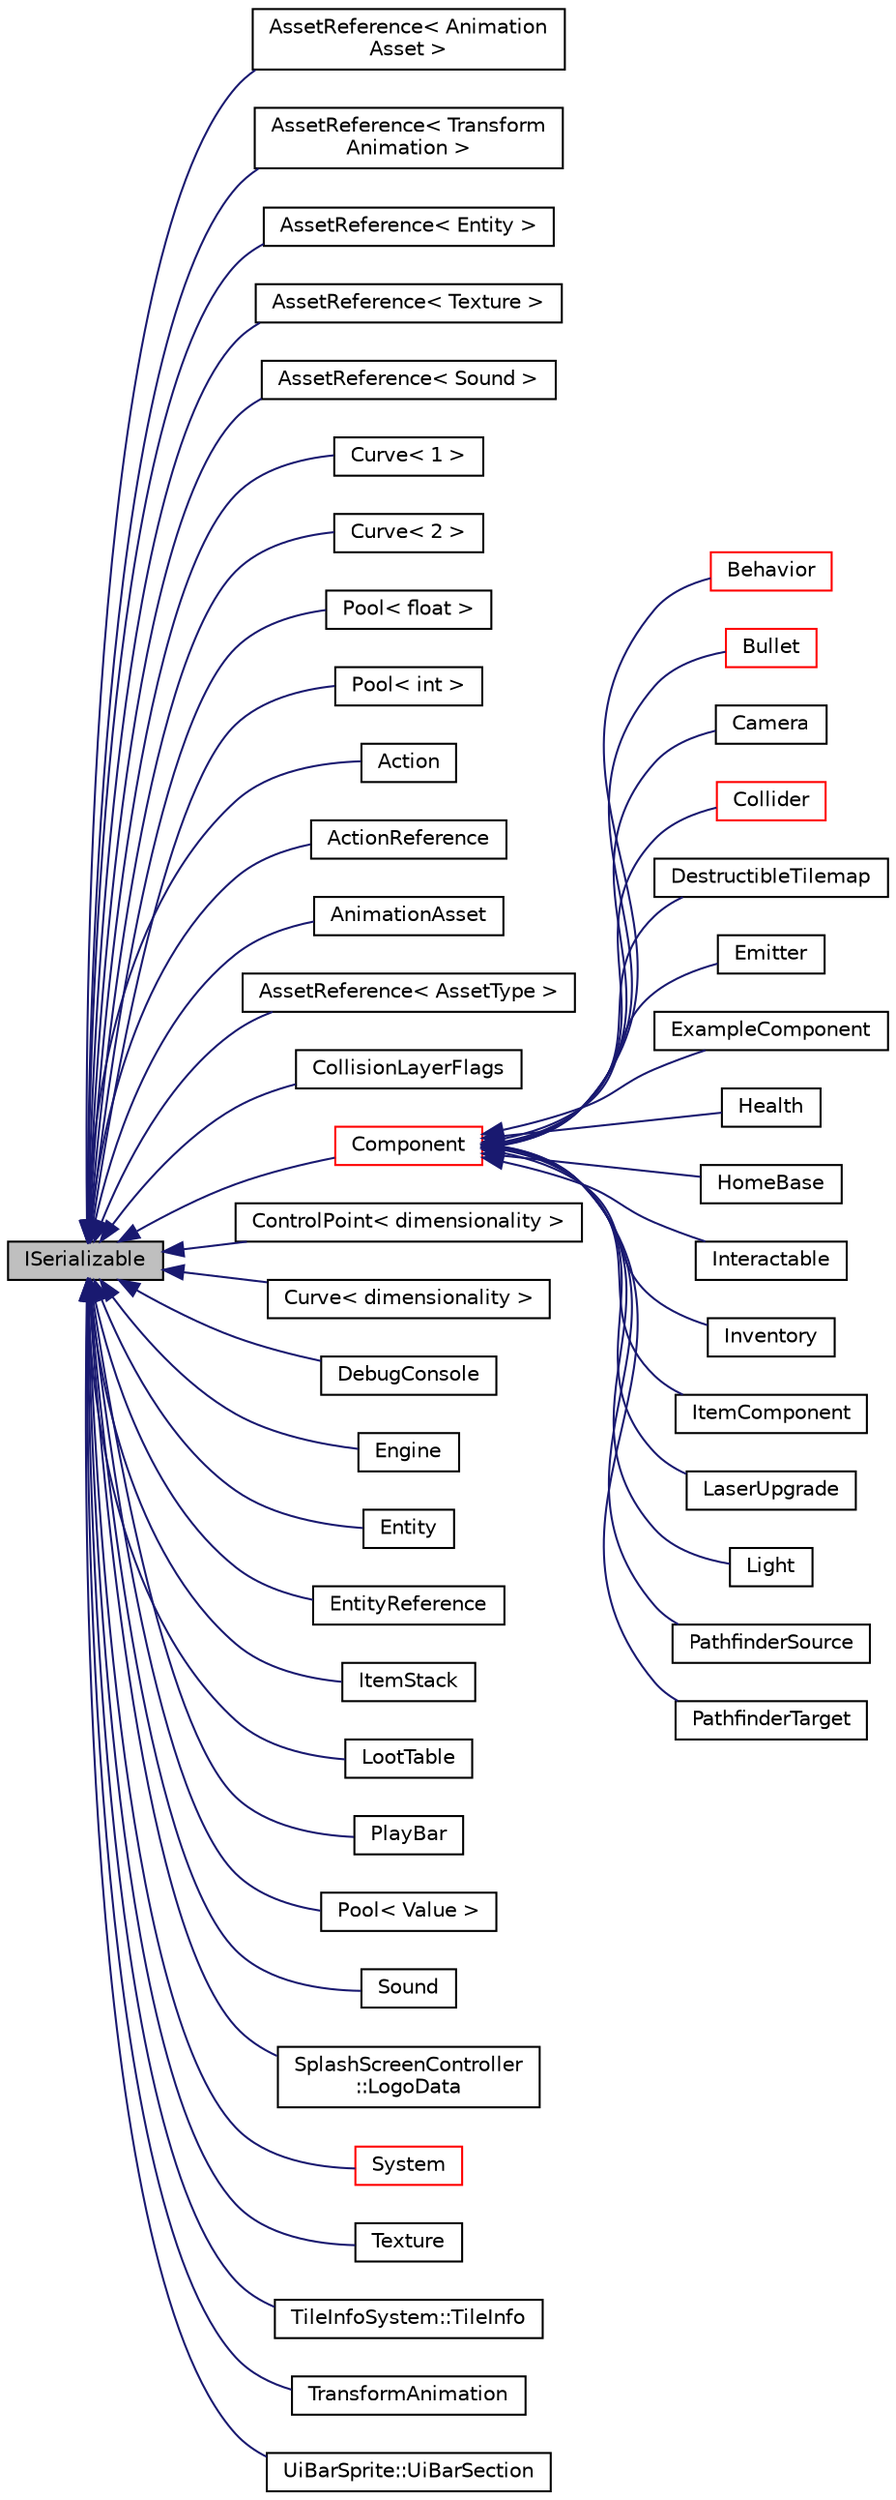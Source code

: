 digraph "ISerializable"
{
 // LATEX_PDF_SIZE
  edge [fontname="Helvetica",fontsize="10",labelfontname="Helvetica",labelfontsize="10"];
  node [fontname="Helvetica",fontsize="10",shape=record];
  rankdir="LR";
  Node1 [label="ISerializable",height=0.2,width=0.4,color="black", fillcolor="grey75", style="filled", fontcolor="black",tooltip="interface for all serializable objects"];
  Node1 -> Node2 [dir="back",color="midnightblue",fontsize="10",style="solid",fontname="Helvetica"];
  Node2 [label="AssetReference\< Animation\lAsset \>",height=0.2,width=0.4,color="black", fillcolor="white", style="filled",URL="$classAssetReference.html",tooltip=" "];
  Node1 -> Node3 [dir="back",color="midnightblue",fontsize="10",style="solid",fontname="Helvetica"];
  Node3 [label="AssetReference\< Transform\lAnimation \>",height=0.2,width=0.4,color="black", fillcolor="white", style="filled",URL="$classAssetReference.html",tooltip=" "];
  Node1 -> Node4 [dir="back",color="midnightblue",fontsize="10",style="solid",fontname="Helvetica"];
  Node4 [label="AssetReference\< Entity \>",height=0.2,width=0.4,color="black", fillcolor="white", style="filled",URL="$classAssetReference.html",tooltip=" "];
  Node1 -> Node5 [dir="back",color="midnightblue",fontsize="10",style="solid",fontname="Helvetica"];
  Node5 [label="AssetReference\< Texture \>",height=0.2,width=0.4,color="black", fillcolor="white", style="filled",URL="$classAssetReference.html",tooltip=" "];
  Node1 -> Node6 [dir="back",color="midnightblue",fontsize="10",style="solid",fontname="Helvetica"];
  Node6 [label="AssetReference\< Sound \>",height=0.2,width=0.4,color="black", fillcolor="white", style="filled",URL="$classAssetReference.html",tooltip=" "];
  Node1 -> Node7 [dir="back",color="midnightblue",fontsize="10",style="solid",fontname="Helvetica"];
  Node7 [label="Curve\< 1 \>",height=0.2,width=0.4,color="black", fillcolor="white", style="filled",URL="$classCurve.html",tooltip=" "];
  Node1 -> Node8 [dir="back",color="midnightblue",fontsize="10",style="solid",fontname="Helvetica"];
  Node8 [label="Curve\< 2 \>",height=0.2,width=0.4,color="black", fillcolor="white", style="filled",URL="$classCurve.html",tooltip=" "];
  Node1 -> Node9 [dir="back",color="midnightblue",fontsize="10",style="solid",fontname="Helvetica"];
  Node9 [label="Pool\< float \>",height=0.2,width=0.4,color="black", fillcolor="white", style="filled",URL="$classPool.html",tooltip=" "];
  Node1 -> Node10 [dir="back",color="midnightblue",fontsize="10",style="solid",fontname="Helvetica"];
  Node10 [label="Pool\< int \>",height=0.2,width=0.4,color="black", fillcolor="white", style="filled",URL="$classPool.html",tooltip=" "];
  Node1 -> Node11 [dir="back",color="midnightblue",fontsize="10",style="solid",fontname="Helvetica"];
  Node11 [label="Action",height=0.2,width=0.4,color="black", fillcolor="white", style="filled",URL="$classAction.html",tooltip="action class, used to track an action with dynamic input"];
  Node1 -> Node12 [dir="back",color="midnightblue",fontsize="10",style="solid",fontname="Helvetica"];
  Node12 [label="ActionReference",height=0.2,width=0.4,color="black", fillcolor="white", style="filled",URL="$classActionReference.html",tooltip="a reference to an Action"];
  Node1 -> Node13 [dir="back",color="midnightblue",fontsize="10",style="solid",fontname="Helvetica"];
  Node13 [label="AnimationAsset",height=0.2,width=0.4,color="black", fillcolor="white", style="filled",URL="$classAnimationAsset.html",tooltip=" "];
  Node1 -> Node14 [dir="back",color="midnightblue",fontsize="10",style="solid",fontname="Helvetica"];
  Node14 [label="AssetReference\< AssetType \>",height=0.2,width=0.4,color="black", fillcolor="white", style="filled",URL="$classAssetReference.html",tooltip="a reference to an Asset"];
  Node1 -> Node15 [dir="back",color="midnightblue",fontsize="10",style="solid",fontname="Helvetica"];
  Node15 [label="CollisionLayerFlags",height=0.2,width=0.4,color="black", fillcolor="white", style="filled",URL="$classCollisionLayerFlags.html",tooltip=" "];
  Node1 -> Node16 [dir="back",color="midnightblue",fontsize="10",style="solid",fontname="Helvetica"];
  Node16 [label="Component",height=0.2,width=0.4,color="red", fillcolor="white", style="filled",URL="$classComponent.html",tooltip=" "];
  Node16 -> Node17 [dir="back",color="midnightblue",fontsize="10",style="solid",fontname="Helvetica"];
  Node17 [label="Behavior",height=0.2,width=0.4,color="red", fillcolor="white", style="filled",URL="$classBehavior.html",tooltip=" "];
  Node16 -> Node48 [dir="back",color="midnightblue",fontsize="10",style="solid",fontname="Helvetica"];
  Node48 [label="Bullet",height=0.2,width=0.4,color="red", fillcolor="white", style="filled",URL="$classBullet.html",tooltip="Component that destroys itself and deals damage on contact."];
  Node16 -> Node51 [dir="back",color="midnightblue",fontsize="10",style="solid",fontname="Helvetica"];
  Node51 [label="Camera",height=0.2,width=0.4,color="black", fillcolor="white", style="filled",URL="$classCamera.html",tooltip="Handles camera and coordinate systems / spaces."];
  Node16 -> Node52 [dir="back",color="midnightblue",fontsize="10",style="solid",fontname="Helvetica"];
  Node52 [label="Collider",height=0.2,width=0.4,color="red", fillcolor="white", style="filled",URL="$classCollider.html",tooltip="component which is used for detecting collisions and information about them"];
  Node16 -> Node55 [dir="back",color="midnightblue",fontsize="10",style="solid",fontname="Helvetica"];
  Node55 [label="DestructibleTilemap",height=0.2,width=0.4,color="black", fillcolor="white", style="filled",URL="$classDestructibleTilemap.html",tooltip="Component responsible for handling the breaking of tiles with varrying strengths."];
  Node16 -> Node56 [dir="back",color="midnightblue",fontsize="10",style="solid",fontname="Helvetica"];
  Node56 [label="Emitter",height=0.2,width=0.4,color="black", fillcolor="white", style="filled",URL="$classEmitter.html",tooltip="Emitter component - controls timing and behavior of particles."];
  Node16 -> Node57 [dir="back",color="midnightblue",fontsize="10",style="solid",fontname="Helvetica"];
  Node57 [label="ExampleComponent",height=0.2,width=0.4,color="black", fillcolor="white", style="filled",URL="$classExampleComponent.html",tooltip="DESCRIPTION HERE."];
  Node16 -> Node58 [dir="back",color="midnightblue",fontsize="10",style="solid",fontname="Helvetica"];
  Node58 [label="Health",height=0.2,width=0.4,color="black", fillcolor="white", style="filled",URL="$classHealth.html",tooltip="Entity health component."];
  Node16 -> Node59 [dir="back",color="midnightblue",fontsize="10",style="solid",fontname="Helvetica"];
  Node59 [label="HomeBase",height=0.2,width=0.4,color="black", fillcolor="white", style="filled",URL="$classHomeBase.html",tooltip=" "];
  Node16 -> Node60 [dir="back",color="midnightblue",fontsize="10",style="solid",fontname="Helvetica"];
  Node60 [label="Interactable",height=0.2,width=0.4,color="black", fillcolor="white", style="filled",URL="$classInteractable.html",tooltip="Component which can be interacted with by pressing a button when nearby."];
  Node16 -> Node61 [dir="back",color="midnightblue",fontsize="10",style="solid",fontname="Helvetica"];
  Node61 [label="Inventory",height=0.2,width=0.4,color="black", fillcolor="white", style="filled",URL="$classInventory.html",tooltip="Inventory component that stores items."];
  Node16 -> Node62 [dir="back",color="midnightblue",fontsize="10",style="solid",fontname="Helvetica"];
  Node62 [label="ItemComponent",height=0.2,width=0.4,color="black", fillcolor="white", style="filled",URL="$classItemComponent.html",tooltip="Item in the world that can be picked up."];
  Node16 -> Node63 [dir="back",color="midnightblue",fontsize="10",style="solid",fontname="Helvetica"];
  Node63 [label="LaserUpgrade",height=0.2,width=0.4,color="black", fillcolor="white", style="filled",URL="$classLaserUpgrade.html",tooltip="collectable upgrade to the player's MiningLaser"];
  Node16 -> Node64 [dir="back",color="midnightblue",fontsize="10",style="solid",fontname="Helvetica"];
  Node64 [label="Light",height=0.2,width=0.4,color="black", fillcolor="white", style="filled",URL="$classLight.html",tooltip="Light source."];
  Node16 -> Node65 [dir="back",color="midnightblue",fontsize="10",style="solid",fontname="Helvetica"];
  Node65 [label="PathfinderSource",height=0.2,width=0.4,color="black", fillcolor="white", style="filled",URL="$classPathfinderSource.html",tooltip="Pathfinder source."];
  Node16 -> Node66 [dir="back",color="midnightblue",fontsize="10",style="solid",fontname="Helvetica"];
  Node66 [label="PathfinderTarget",height=0.2,width=0.4,color="black", fillcolor="white", style="filled",URL="$classPathfinderTarget.html",tooltip=" "];
  Node1 -> Node87 [dir="back",color="midnightblue",fontsize="10",style="solid",fontname="Helvetica"];
  Node87 [label="ControlPoint\< dimensionality \>",height=0.2,width=0.4,color="black", fillcolor="white", style="filled",URL="$classControlPoint.html",tooltip="control points used by this Curve"];
  Node1 -> Node88 [dir="back",color="midnightblue",fontsize="10",style="solid",fontname="Helvetica"];
  Node88 [label="Curve\< dimensionality \>",height=0.2,width=0.4,color="black", fillcolor="white", style="filled",URL="$classCurve.html",tooltip=" "];
  Node1 -> Node89 [dir="back",color="midnightblue",fontsize="10",style="solid",fontname="Helvetica"];
  Node89 [label="DebugConsole",height=0.2,width=0.4,color="black", fillcolor="white", style="filled",URL="$classDebugConsole.html",tooltip="The DebugConsole class is a singleton that provides a console for debugging It Shows Warning Messages..."];
  Node1 -> Node90 [dir="back",color="midnightblue",fontsize="10",style="solid",fontname="Helvetica"];
  Node90 [label="Engine",height=0.2,width=0.4,color="black", fillcolor="white", style="filled",URL="$classEngine.html",tooltip=" "];
  Node1 -> Node91 [dir="back",color="midnightblue",fontsize="10",style="solid",fontname="Helvetica"];
  Node91 [label="Entity",height=0.2,width=0.4,color="black", fillcolor="white", style="filled",URL="$classEntity.html",tooltip=" "];
  Node1 -> Node92 [dir="back",color="midnightblue",fontsize="10",style="solid",fontname="Helvetica"];
  Node92 [label="EntityReference",height=0.2,width=0.4,color="black", fillcolor="white", style="filled",URL="$classEntityReference.html",tooltip="a reference to an Entity in the scene"];
  Node1 -> Node93 [dir="back",color="midnightblue",fontsize="10",style="solid",fontname="Helvetica"];
  Node93 [label="ItemStack",height=0.2,width=0.4,color="black", fillcolor="white", style="filled",URL="$structItemStack.html",tooltip="a stack of multiple items of the same type"];
  Node1 -> Node94 [dir="back",color="midnightblue",fontsize="10",style="solid",fontname="Helvetica"];
  Node94 [label="LootTable",height=0.2,width=0.4,color="black", fillcolor="white", style="filled",URL="$classLootTable.html",tooltip="class for dropping configurable loot"];
  Node1 -> Node95 [dir="back",color="midnightblue",fontsize="10",style="solid",fontname="Helvetica"];
  Node95 [label="PlayBar",height=0.2,width=0.4,color="black", fillcolor="white", style="filled",URL="$classPlayBar.html",tooltip="UI Bar that handles playing, pausing, and autosaves of the scene."];
  Node1 -> Node96 [dir="back",color="midnightblue",fontsize="10",style="solid",fontname="Helvetica"];
  Node96 [label="Pool\< Value \>",height=0.2,width=0.4,color="black", fillcolor="white", style="filled",URL="$classPool.html",tooltip="The pool framework is what we use to represent health in our game."];
  Node1 -> Node97 [dir="back",color="midnightblue",fontsize="10",style="solid",fontname="Helvetica"];
  Node97 [label="Sound",height=0.2,width=0.4,color="black", fillcolor="white", style="filled",URL="$classSound.html",tooltip="Example System meant to be copy-pasted when creating new Systems."];
  Node1 -> Node98 [dir="back",color="midnightblue",fontsize="10",style="solid",fontname="Helvetica"];
  Node98 [label="SplashScreenController\l::LogoData",height=0.2,width=0.4,color="black", fillcolor="white", style="filled",URL="$classSplashScreenController_1_1LogoData.html",tooltip=" "];
  Node1 -> Node99 [dir="back",color="midnightblue",fontsize="10",style="solid",fontname="Helvetica"];
  Node99 [label="System",height=0.2,width=0.4,color="red", fillcolor="white", style="filled",URL="$classSystem.html",tooltip="Base class for all Systems."];
  Node1 -> Node126 [dir="back",color="midnightblue",fontsize="10",style="solid",fontname="Helvetica"];
  Node126 [label="Texture",height=0.2,width=0.4,color="black", fillcolor="white", style="filled",URL="$classTexture.html",tooltip="Stores texture data, and allows to bind it for rendering."];
  Node1 -> Node127 [dir="back",color="midnightblue",fontsize="10",style="solid",fontname="Helvetica"];
  Node127 [label="TileInfoSystem::TileInfo",height=0.2,width=0.4,color="black", fillcolor="white", style="filled",URL="$classTileInfoSystem_1_1TileInfo.html",tooltip="holds info about a specific tile type"];
  Node1 -> Node128 [dir="back",color="midnightblue",fontsize="10",style="solid",fontname="Helvetica"];
  Node128 [label="TransformAnimation",height=0.2,width=0.4,color="black", fillcolor="white", style="filled",URL="$classTransformAnimation.html",tooltip="Asset that animates a Transform with Curves."];
  Node1 -> Node129 [dir="back",color="midnightblue",fontsize="10",style="solid",fontname="Helvetica"];
  Node129 [label="UiBarSprite::UiBarSection",height=0.2,width=0.4,color="black", fillcolor="white", style="filled",URL="$structUiBarSprite_1_1UiBarSection.html",tooltip="struct that represents a data section in the UiBar"];
}
